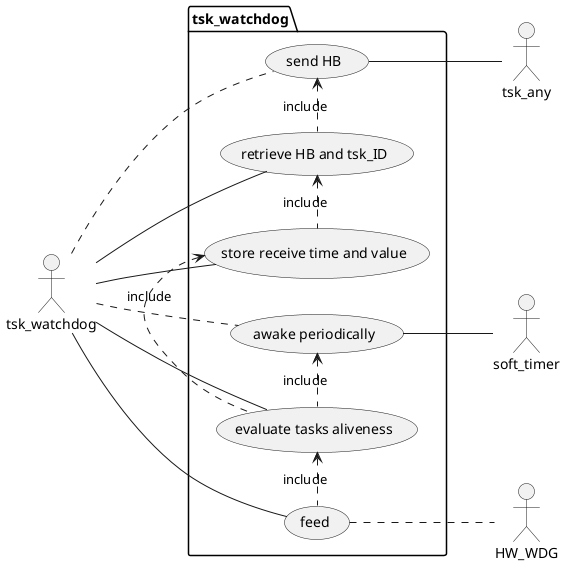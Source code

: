 @startuml
left to right direction

actor tsk_watchdog as TW
actor tsk_any
actor HW_WDG
actor soft_timer as ST

package tsk_watchdog {

    'uses cases
    (send HB)
    (retrieve HB and tsk_ID)
    (store receive time and value)

    (awake periodically)
    (evaluate tasks aliveness)
    (feed)


    'relation inter elements
    (send HB) --  tsk_any
    TW .. (send HB)
    TW -- (retrieve HB and tsk_ID)
    TW -- (store receive time and value)

    (awake periodically) -- ST
    TW .. (awake periodically)
    TW -- (evaluate tasks aliveness)
    TW -- (feed)
    (feed) .. HW_WDG

    'declare dependance
    (send HB) <. (retrieve HB and tsk_ID) : include
    (retrieve HB and tsk_ID) <. (store receive time and value) : include

    (awake periodically) <. (evaluate tasks aliveness) : include
    (store receive time and value) <. (evaluate tasks aliveness) : include
    (evaluate tasks aliveness) <. (feed) : include

}

@enduml